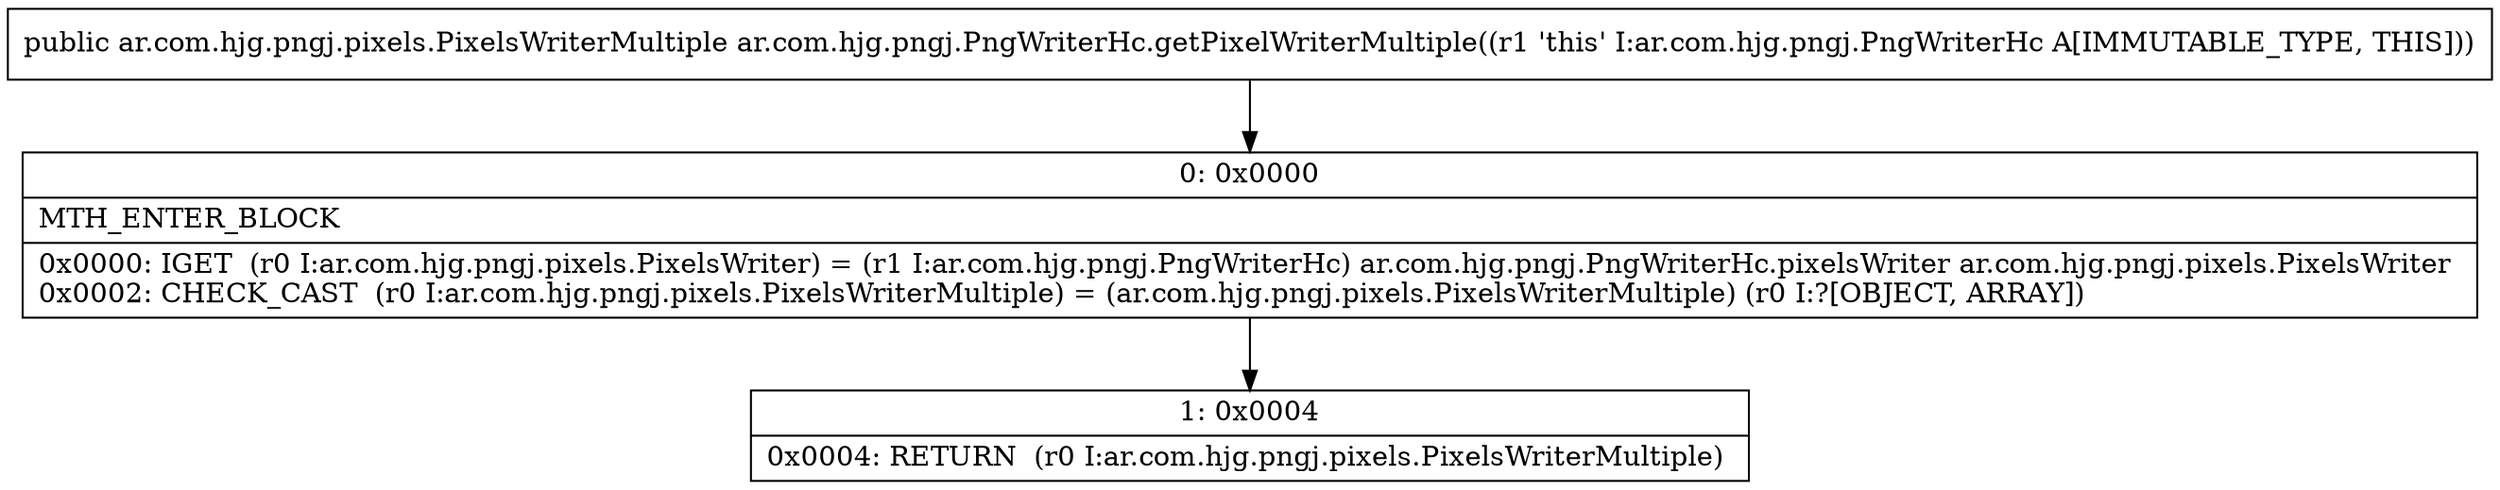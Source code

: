 digraph "CFG forar.com.hjg.pngj.PngWriterHc.getPixelWriterMultiple()Lar\/com\/hjg\/pngj\/pixels\/PixelsWriterMultiple;" {
Node_0 [shape=record,label="{0\:\ 0x0000|MTH_ENTER_BLOCK\l|0x0000: IGET  (r0 I:ar.com.hjg.pngj.pixels.PixelsWriter) = (r1 I:ar.com.hjg.pngj.PngWriterHc) ar.com.hjg.pngj.PngWriterHc.pixelsWriter ar.com.hjg.pngj.pixels.PixelsWriter \l0x0002: CHECK_CAST  (r0 I:ar.com.hjg.pngj.pixels.PixelsWriterMultiple) = (ar.com.hjg.pngj.pixels.PixelsWriterMultiple) (r0 I:?[OBJECT, ARRAY]) \l}"];
Node_1 [shape=record,label="{1\:\ 0x0004|0x0004: RETURN  (r0 I:ar.com.hjg.pngj.pixels.PixelsWriterMultiple) \l}"];
MethodNode[shape=record,label="{public ar.com.hjg.pngj.pixels.PixelsWriterMultiple ar.com.hjg.pngj.PngWriterHc.getPixelWriterMultiple((r1 'this' I:ar.com.hjg.pngj.PngWriterHc A[IMMUTABLE_TYPE, THIS])) }"];
MethodNode -> Node_0;
Node_0 -> Node_1;
}


